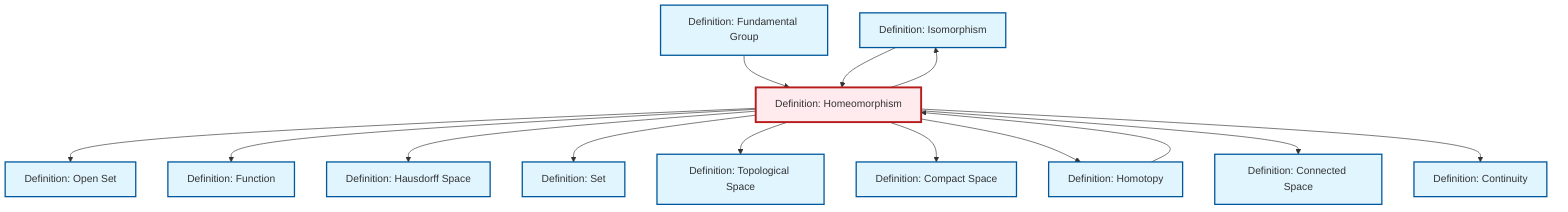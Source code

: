 graph TD
    classDef definition fill:#e1f5fe,stroke:#01579b,stroke-width:2px
    classDef theorem fill:#f3e5f5,stroke:#4a148c,stroke-width:2px
    classDef axiom fill:#fff3e0,stroke:#e65100,stroke-width:2px
    classDef example fill:#e8f5e9,stroke:#1b5e20,stroke-width:2px
    classDef current fill:#ffebee,stroke:#b71c1c,stroke-width:3px
    def-isomorphism["Definition: Isomorphism"]:::definition
    def-continuity["Definition: Continuity"]:::definition
    def-compact["Definition: Compact Space"]:::definition
    def-function["Definition: Function"]:::definition
    def-fundamental-group["Definition: Fundamental Group"]:::definition
    def-homeomorphism["Definition: Homeomorphism"]:::definition
    def-set["Definition: Set"]:::definition
    def-topological-space["Definition: Topological Space"]:::definition
    def-hausdorff["Definition: Hausdorff Space"]:::definition
    def-open-set["Definition: Open Set"]:::definition
    def-connected["Definition: Connected Space"]:::definition
    def-homotopy["Definition: Homotopy"]:::definition
    def-homeomorphism --> def-open-set
    def-homotopy --> def-homeomorphism
    def-homeomorphism --> def-function
    def-fundamental-group --> def-homeomorphism
    def-homeomorphism --> def-hausdorff
    def-isomorphism --> def-homeomorphism
    def-homeomorphism --> def-set
    def-homeomorphism --> def-topological-space
    def-homeomorphism --> def-compact
    def-homeomorphism --> def-homotopy
    def-homeomorphism --> def-connected
    def-homeomorphism --> def-isomorphism
    def-homeomorphism --> def-continuity
    class def-homeomorphism current